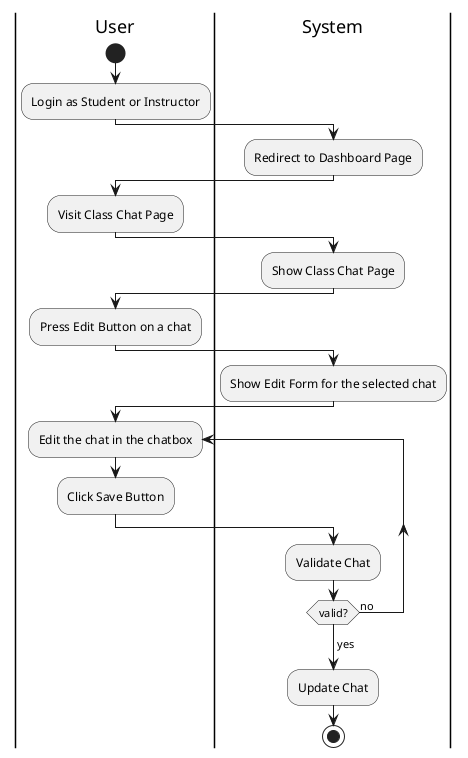 @startuml EditChat
|User|
start
:Login as Student or Instructor;
|System|
:Redirect to Dashboard Page;
|User|
:Visit Class Chat Page;
|System|
:Show Class Chat Page;
|User|
:Press Edit Button on a chat;
|System|
:Show Edit Form for the selected chat;
|User|
repeat :Edit the chat in the chatbox;
:Click Save Button;
|System|
:Validate Chat;
repeat while(valid?) is (no)
-> yes;
:Update Chat;
stop
@enduml
